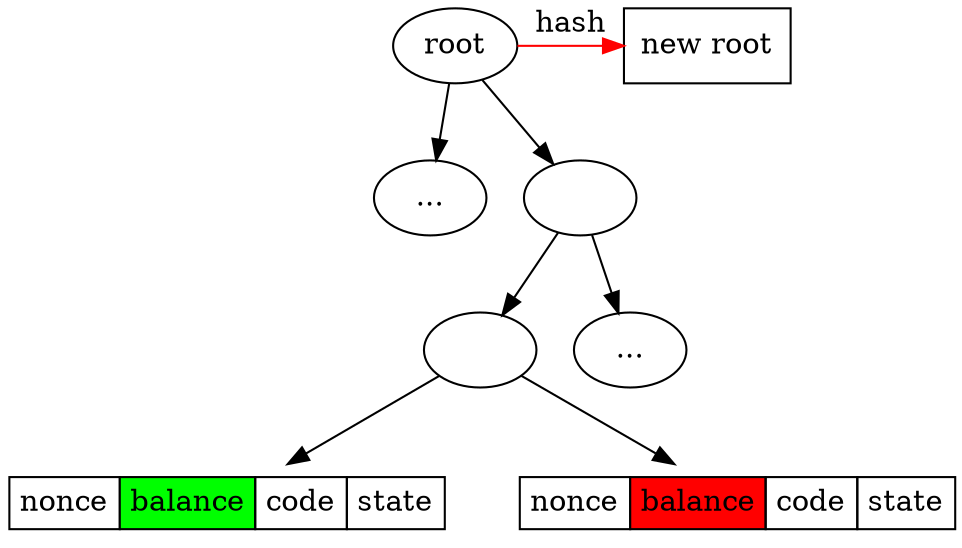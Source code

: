 digraph D {
{ rank=same; 
root
nroot 
}
    l [label="..."]
    r [label=""]
    rl [label=""]
    rr [label="..."]
        {
        rank=same;
	    sleaf00000000 [shape=none,margin=0,label=<<table border="0" cellborder="1" cellspacing="0" cellpadding="4"><tr><td port="0">nonce</td><td port="balanceto" bgcolor="green">balance</td><td>code</td><td>state</td></tr></table>>]
	    sleaf00000008 [shape=none,margin=0,label=<<table border="0" cellborder="1" cellspacing="0" cellpadding="4"><tr><td port="0">nonce</td><td port="balancefrom" bgcolor="red">balance</td><td>code</td><td>state</td></tr></table>>]
        }

        root -> l
        root -> r
        r -> rl
        r -> rr
        rl -> sleaf00000000
        rl -> sleaf00000008
       
        sleaf00000000 -> sleaf00000008 [style=invis]
    
        nroot [label="new root",shape=rect]
    
    root -> nroot [color="red",label="hash"]
    }
